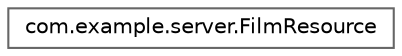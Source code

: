 digraph "Graphical Class Hierarchy"
{
 // LATEX_PDF_SIZE
  bgcolor="transparent";
  edge [fontname=Helvetica,fontsize=10,labelfontname=Helvetica,labelfontsize=10];
  node [fontname=Helvetica,fontsize=10,shape=box,height=0.2,width=0.4];
  rankdir="LR";
  Node0 [label="com.example.server.FilmResource",height=0.2,width=0.4,color="grey40", fillcolor="white", style="filled",URL="$classcom_1_1example_1_1server_1_1_film_resource.html",tooltip=" "];
}
